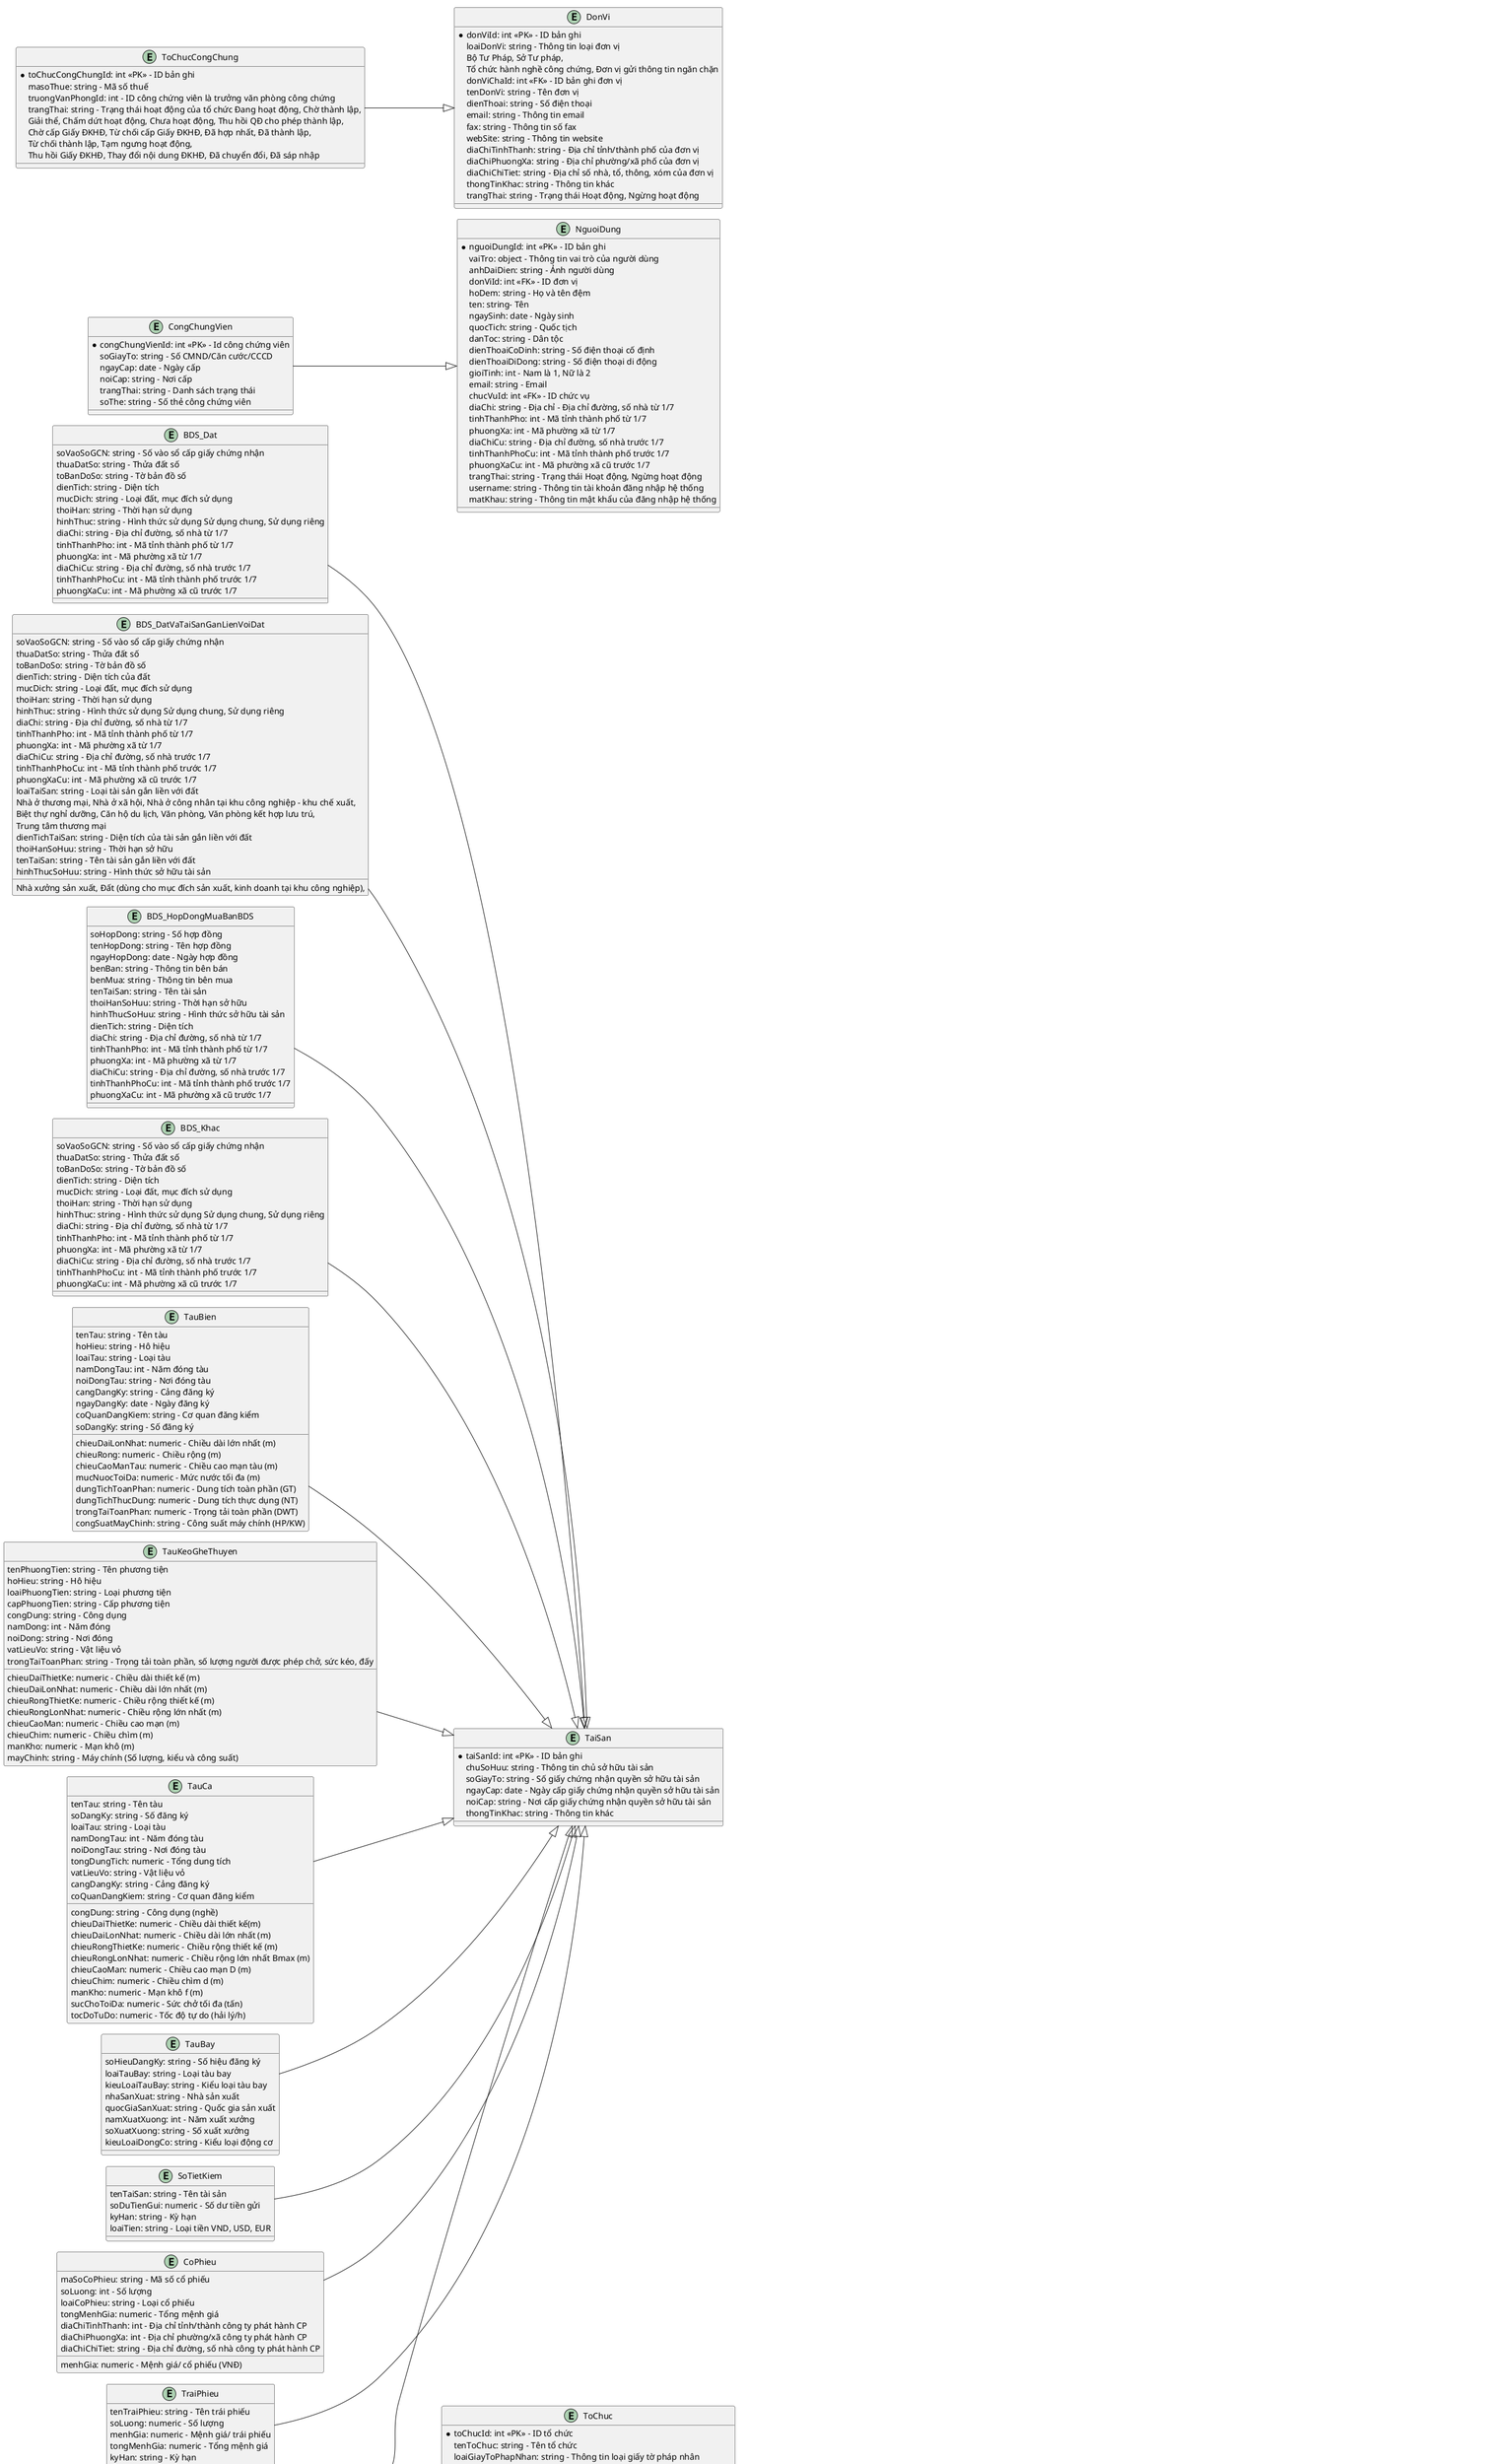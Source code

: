 @startuml ldm
!pragma layout smetana
left to right direction

entity HoSoCongChung
entity YeuCauMoHoSo
entity YeuCauChuyenQuyenSoHuuHoSo
entity YeuCauKhoiPhucDuLieu
entity TaiSan
entity CaNhan
entity ToChuc
entity ThongTinNganChan
entity ThongTinGiaiToa
entity CongChungVien
entity ChungChiHanhNghe
entity ChuKySo
entity ToChucCongChung
entity DonVi
entity NguoiDung
entity VaiTro
entity QuyenChucNang
entity ThongBao
entity HuongDanSuDung
entity CauHoi
entity File

entity HoSoCongChung {
    *hoSoID: int <<PK>> - ID bản ghi
    ngayCongChung: datetime - Thời gian công chứng
    soCongChung: string - Số công chứng
    loaiGiaoDichId: int <<FK>> - ID bản ghi loại giao dịch
    tenGiaoDichId: int <<FK>> - ID bản ghi tên giao dịch
    noiDungGiaoDich: string - Nội dung giao dịch
    giaTri: numeric - Giá trị giao dịch
    thongTinBenLienQuan: object - thông tin bên liên quan cá nhân/tổ chức
    taiSan: object - thông tin tài sản
    congChungVienId: int <<FK>> - ID công chứng viên
    toChucCongChungId: int <<FK>> - ID tổ chức công chứng
    diaDiemCongChung: string - địa điểm công chứng
    phiCongChung: numeric - Phí công chứng
    thuLaoCongChung: numeric - Thù lao công chứng
    fileVanBanCongChungDienTuId: int <<FK>> - ID file
    fileHoSoLuuTruDienTuId: int <<FK>> - ID file
    giaoDichCongChunglienQuanID: int <<FK>> - ID hồ sơ công chứng khác 
    ghiChu: string - Ghi chú
    trangThai: string - Trạng thái hồ sơ Lưu nháp, Lưu chính thức
}
entity HoSoCongChungGiay {
    phuongThucCongChung: string - Công chứng giấy
    fileVanBanCongChungDienTuId: int <<FK>> - ID file
    fileHoSoLuuTruDienTuId: int <<FK>> - ID file
    giaoDichCongChunglienQuanID: int <<FK>> - ID hồ sơ công chứng khác 
    nguoiChuyenDoiId: int <<FK>> - ID công chứng viên thực hiện
    chuyển đổi văn bản công chứng giấy sang điện tử
    thoiGianChuyenDoi: datetime - thời gian chuyển đổi
    văn bản công chứng giấy sang điện tử

}

entity HoSoCongChungDienTu {
    phuongThucCongChung: string - Công chứng điện tử trực tiếp, Công chứng điện tử trực tuyến
    fileVanBanCongChungDienTuId: int <<FK>> - ID file
    fileHoSoKhac: object - thông tin các thành phần khác của file
}

entity HoSoCongChung_TheChap
{
    thoiHanGiaiChap: string - Thời hạn giải chấp giao dịch thế chấp
    ngayGiaiChap: date - Ngày giải chấp giao dịch thế chấp
    trangThaiGiaiChap: string - 
    Chưa giải chấp, Giải chấp một phần, Đã giải chấp
    ghiChuGiaiChap: string - Ghi chú giải chấp
}

entity HoSoCongChung_UyQuyen
{
    thoiHan: date - thời hạn của giao dịch là thuê mượn,
    cầm cố, bảo lãnh, ủy quyền, vay
}
entity HoSoCongChung_lienQuan
{
    quanHeHoSoCongChungId: int <<PK>> - ID bản ghi
    hoSoCongChungChinhId: int <<FK>> - ID hồ sơ công chứng chính
    hoSoCongChungLienQuanId: int <<FK>> - ID hồ sơ công chứng liên quan
    loaiQuanHe: string - Quan hệ giữa 2 hồ sơ công chứng Hủy, Phụ lục
}

entity TaiSan
{
    *taiSanId: int <<PK>> - ID bản ghi
    chuSoHuu: string - Thông tin chủ sở hữu tài sản
    soGiayTo: string - Số giấy chứng nhận quyền sở hữu tài sản
    ngayCap: date - Ngày cấp giấy chứng nhận quyền sở hữu tài sản
    noiCap: string - Nơi cấp giấy chứng nhận quyền sở hữu tài sản
    thongTinKhac: string - Thông tin khác
}
entity BDS_Dat{
    soVaoSoGCN: string - Số vào sổ cấp giấy chứng nhận
    thuaDatSo: string - Thửa đất số
    toBanDoSo: string - Tờ bản đồ số
    dienTich: string - Diện tích
    mucDich: string - Loại đất, mục đích sử dụng
    thoiHan: string - Thời hạn sử dụng
    hinhThuc: string - Hình thức sử dụng Sử dụng chung, Sử dụng riêng
    diaChi: string - Địa chỉ đường, số nhà từ 1/7
    tinhThanhPho: int - Mã tỉnh thành phố từ 1/7
    phuongXa: int - Mã phường xã từ 1/7
    diaChiCu: string - Địa chỉ đường, số nhà trước 1/7
    tinhThanhPhoCu: int - Mã tỉnh thành phố trước 1/7
    phuongXaCu: int - Mã phường xã cũ trước 1/7
}
entity BDS_DatVaTaiSanGanLienVoiDat{
    soVaoSoGCN: string - Số vào sổ cấp giấy chứng nhận
    thuaDatSo: string - Thửa đất số
    toBanDoSo: string - Tờ bản đồ số
    dienTich: string - Diện tích của đất
    mucDich: string - Loại đất, mục đích sử dụng
    thoiHan: string - Thời hạn sử dụng
    hinhThuc: string - Hình thức sử dụng Sử dụng chung, Sử dụng riêng
    diaChi: string - Địa chỉ đường, số nhà từ 1/7
    tinhThanhPho: int - Mã tỉnh thành phố từ 1/7
    phuongXa: int - Mã phường xã từ 1/7
    diaChiCu: string - Địa chỉ đường, số nhà trước 1/7
    tinhThanhPhoCu: int - Mã tỉnh thành phố trước 1/7
    phuongXaCu: int - Mã phường xã cũ trước 1/7
    loaiTaiSan: string - Loại tài sản gắn liền với đất
    Nhà xưởng sản xuất, Đất (dùng cho mục đích sản xuất, kinh doanh tại khu công nghiệp),
    Nhà ở thương mại, Nhà ở xã hội, Nhà ở công nhân tại khu công nghiệp - khu chế xuất,
    Biệt thự nghỉ dưỡng, Căn hộ du lịch, Văn phòng, Văn phòng kết hợp lưu trú,
    Trung tâm thương mại
    dienTichTaiSan: string - Diện tích của tài sản gắn liền với đất
    thoiHanSoHuu: string - Thời hạn sở hữu
    tenTaiSan: string - Tên tài sản gắn liền với đất
    hinhThucSoHuu: string - Hình thức sở hữu tài sản
}
entity BDS_HopDongMuaBanBDS{
    soHopDong: string - Số hợp đồng
    tenHopDong: string - Tên hợp đồng
    ngayHopDong: date - Ngày hợp đồng
    benBan: string - Thông tin bên bán
    benMua: string - Thông tin bên mua
    tenTaiSan: string - Tên tài sản
    thoiHanSoHuu: string - Thời hạn sở hữu
    hinhThucSoHuu: string - Hình thức sở hữu tài sản
    dienTich: string - Diện tích
    diaChi: string - Địa chỉ đường, số nhà từ 1/7
    tinhThanhPho: int - Mã tỉnh thành phố từ 1/7
    phuongXa: int - Mã phường xã từ 1/7
    diaChiCu: string - Địa chỉ đường, số nhà trước 1/7
    tinhThanhPhoCu: int - Mã tỉnh thành phố trước 1/7
    phuongXaCu: int - Mã phường xã cũ trước 1/7
}
entity BDS_Khac{
    soVaoSoGCN: string - Số vào sổ cấp giấy chứng nhận
    thuaDatSo: string - Thửa đất số
    toBanDoSo: string - Tờ bản đồ số
    dienTich: string - Diện tích
    mucDich: string - Loại đất, mục đích sử dụng
    thoiHan: string - Thời hạn sử dụng
    hinhThuc: string - Hình thức sử dụng Sử dụng chung, Sử dụng riêng
    diaChi: string - Địa chỉ đường, số nhà từ 1/7
    tinhThanhPho: int - Mã tỉnh thành phố từ 1/7
    phuongXa: int - Mã phường xã từ 1/7
    diaChiCu: string - Địa chỉ đường, số nhà trước 1/7
    tinhThanhPhoCu: int - Mã tỉnh thành phố trước 1/7
    phuongXaCu: int - Mã phường xã cũ trước 1/7
}
entity TauBien{
    tenTau: string - Tên tàu
    hoHieu: string - Hô hiệu
    loaiTau: string - Loại tàu
    namDongTau: int - Năm đóng tàu
    noiDongTau: string - Nơi đóng tàu
    chieuDaiLonNhat: numeric - Chiều dài lớn nhất (m)
    chieuRong: numeric - Chiều rộng (m)
    chieuCaoManTau: numeric - Chiều cao mạn tàu (m)
    mucNuocToiDa: numeric - Mức nước tối đa (m)
    dungTichToanPhan: numeric - Dung tích toàn phần (GT)
    dungTichThucDung: numeric - Dung tích thực dụng (NT)
    trongTaiToanPhan: numeric - Trọng tải toàn phần (DWT)
    congSuatMayChinh: string - Công suất máy chính (HP/KW)
    cangDangKy: string - Cảng đăng ký
    ngayDangKy: date - Ngày đăng ký
    coQuanDangKiem: string - Cơ quan đăng kiểm
    soDangKy: string - Số đăng ký
}
entity TauKeoGheThuyen{
    tenPhuongTien: string - Tên phương tiện
    hoHieu: string - Hô hiệu
    loaiPhuongTien: string - Loại phương tiện
    capPhuongTien: string - Cấp phương tiện
    congDung: string - Công dụng
    namDong: int - Năm đóng
    noiDong: string - Nơi đóng
    chieuDaiThietKe: numeric - Chiều dài thiết kế (m)
    chieuDaiLonNhat: numeric - Chiều dài lớn nhất (m)
    chieuRongThietKe: numeric - Chiều rộng thiết kế (m)
    chieuRongLonNhat: numeric - Chiều rộng lớn nhất (m)
    chieuCaoMan: numeric - Chiều cao mạn (m)
    chieuChim: numeric - Chiều chìm (m)
    manKho: numeric - Mạn khô (m)
    vatLieuVo: string - Vật liệu vỏ
    mayChinh: string - Máy chính (Số lượng, kiểu và công suất)
    trongTaiToanPhan: string - Trọng tải toàn phần, số lượng người được phép chở, sức kéo, đấy
}
entity TauCa{
    tenTau: string - Tên tàu
    soDangKy: string - Số đăng ký
    loaiTau: string - Loại tàu
    congDung: string - Công dụng (nghề)
    namDongTau: int - Năm đóng tàu
    noiDongTau: string - Nơi đóng tàu
    chieuDaiThietKe: numeric - Chiều dài thiết kế(m)
    chieuDaiLonNhat: numeric - Chiều dài lớn nhất (m)
    chieuRongThietKe: numeric - Chiều rộng thiết kế (m)
    chieuRongLonNhat: numeric - Chiều rộng lớn nhất Bmax (m)
    chieuCaoMan: numeric - Chiều cao mạn D (m)
    chieuChim: numeric - Chiều chìm d (m)
    manKho: numeric - Mạn khô f (m)
    tongDungTich: numeric - Tổng dung tích
    vatLieuVo: string - Vật liệu vỏ
    sucChoToiDa: numeric - Sức chở tối đa (tấn)
    tocDoTuDo: numeric - Tốc độ tự do (hải lý/h)
    cangDangKy: string - Cảng đăng ký
    coQuanDangKiem: string - Cơ quan đăng kiểm
}
entity TauBay{
    soHieuDangKy: string - Số hiệu đăng ký
    loaiTauBay: string - Loại tàu bay
    kieuLoaiTauBay: string - Kiểu loại tàu bay
    nhaSanXuat: string - Nhà sản xuất
    quocGiaSanXuat: string - Quốc gia sản xuất
    namXuatXuong: int - Năm xuất xưởng
    soXuatXuong: string - Số xuất xưởng
    kieuLoaiDongCo: string - Kiểu loại động cơ
}
entity SoTietKiem{
    tenTaiSan: string - Tên tài sản
    soDuTienGui: numeric - Số dư tiền gửi
    kyHan: string - Kỳ hạn
    loaiTien: string - Loại tiền VND, USD, EUR
}
entity CoPhieu{
    maSoCoPhieu: string - Mã số cổ phiếu
    soLuong: int - Số lượng
    loaiCoPhieu: string - Loại cổ phiếu
    menhGia: numeric - Mệnh giá/ cổ phiếu (VNĐ)
    tongMenhGia: numeric - Tổng mệnh giá
    diaChiTinhThanh: int - Địa chỉ tỉnh/thành công ty phát hành CP
    diaChiPhuongXa: int - Địa chỉ phường/xã công ty phát hành CP
    diaChiChiTiet: string - Địa chỉ đường, số nhà công ty phát hành CP
}
entity TraiPhieu{
    tenTraiPhieu: string - Tên trái phiếu
    soLuong: numeric - Số lượng
    menhGia: numeric - Mệnh giá/ trái phiếu
    tongMenhGia: numeric - Tổng mệnh giá
    kyHan: string - Kỳ hạn
    loaiTraiPhieu: string - Loại trái phiếu
}
entity TaiSanKhac{
    tenTaiSan: string - Tên tài sản
    thongTinTaiSan: string - Thông tin tài sản
}



entity CaNhan
{
    *caNhanId: int <<PK>> - ID cá nhân
    hoTen: string - Họ tên cá nhân
    ngaySinh: date - Ngày sinh
    soGiayToNhanThan: string - Số CMND/CCCD/Hộ chiếu
    ngayCap: date - Ngày cấp
    noiCap: string - Nơi cấp
    diaChi: string - Địa chỉ đường, số nhà từ 1/7
    tinhThanhPho: int - Mã tỉnh thành phố từ 1/7
    phuongXa: int - Mã phường xã từ 1/7
    diaChiCu: string - Địa chỉ đường, số nhà trước 1/7
    tinhThanhPhoCu: int - Mã tỉnh thành phố trước 1/7
    phuongXaCu: int - Mã phường xã cũ trước 1/7
    soDienThoai: string - Số điện thoại
    gioiTinh: int - Nam là 1, Nữ là 2
    email: string - Email
    quocTich: string - Quốc tịch
    thongtinKhac: string - thông tin khác
}
entity ToChuc
{
    *toChucId: int <<PK>> - ID tổ chức
    tenToChuc: string - Tên tổ chức
    loaiGiayToPhapNhan: string - Thông tin loại giấy tờ pháp nhân
    Giấy chứng nhận đăng ký hoạt động chi nhánh/phòng giao dịch,
    Giấy chứng nhận đăng ký doanh nghiệp,
    Giấy chứng nhận đăng ký kinh doanh
    soGiayToPhapNhan: string - Số giấy tờ pháp nhân
    ngayCap: date - Ngày cấp
    noiCap: string - Nơi cấp
    soDienThoaiToChuc: string - Số điện thoại của tổ chức
    diaChiToChuc: string - Địa chỉ đường, số nhà của tổ chức từ 1/7
    tinhThanhPhoToChuc: int - Mã tỉnh thành phố của tổ chức từ 1/7
    phuongXaToChuc: int - Mã phường xã của tổ chức từ 1/7
    diaChiCuToChuc: string - Địa chỉ đường, số nhà của tổ chức trước 1/7
    tinhThanhPhoCuToChuc: int - Mã tỉnh thành phố của tổ chức trước 1/7
    phuongXaCuToChuc: int - Mã phường xã cũ của tổ chức trước 1/7
    nguoiDaiDien: string - Người đại diện
    chucVuNguoiDaiDien: string - Chức vụ người đại diện
    ngaySinh: date - Ngày sinh người đại diện
    loaiGiayToNhanThan: string - Loại giấy tờ nhân thân
    Căn cước, Căn cước công dân, CMND, Hộ chiếu
    soGiayToNhanThan: string - Số CMND/CCCD/Hộ chiếu
    ngayCap: date - Ngày cấp
    noiCap: string - Nơi cấp
    diaChiNguoiDaiDien: string - Địa chỉ đường, số nhà từ 1/7
    tinhThanhPhoNguoiDaiDien: int - Mã tỉnh thành phố từ 1/7
    phuongXaNguoiDaiDien: int - Mã phường xã từ 1/7
    diaChiCuNguoiDaiDien: string - Địa chỉ đường, số nhà trước 1/7
    tinhThanhPhoCuNguoiDaiDien: int - Mã tỉnh thành phố trước 1/7
    phuongXaCuNguoiDaiDien: int - Mã phường xã cũ trước 1/7
    gioiTinh: int - Nam là 1, Nữ là 2
    quocTich: string - Quốc tịch
    thongtinKhac: string - thông tin khác
}

entity File
{
    *fileId: int <<PK>> - ID bản ghi file
    tenFile: string - Tên file
    moTa: string - Mô tả file
    duongDan: string - Đường dẫn lưu trữ file
    kichThuoc: numeric - Kích thước file (bytes)
    dinhDang: string - Định dạng file (pdf, doc, jpg, etc.)
    loaiFile: string - Loại file (Văn bản công chứng, Hồ sơ lưu trữ, Hồ sơ khác, Giấy tờ pháp lý, etc.)
}

entity ThongTinNganChan{
    *nganChanId: int <<PK>> - ID bản ghi
    loaiThongTin: string - Loại thông tin 
    Thông tin ngăn chặn; Cảnh báo rủi ro
    fileThongTinNganChanId: int <<FK>> - ID file
    donViGuiYeuCauId: int <<FK>> - ID đơn vị gửi yêu cầu ngăn chặn
    soVanBan: string - Số văn bản ban hành
    ngayBanHanh: date - Ngày ban hành văn bản
    soVanBanDen: string - Số văn bản đến
    ngayVanBanDen: date - Ngày văn bản đến
    trichYeu: string - Trích yếu văn bản
    ghiChu: string - Ghi chú
    taiSan: object - Thông tin tài sản
    caNhan: object - Thông tin cá nhân
    toChuc: object - Thông tin tổ chức
}

entity ThongTinGiaiToa{
    *giaiToaId: int <<PK>> - ID bản ghi
    donViGuiYeuCauId: int <<FK>> - ID đơn vị gửi yêu cầu giải tỏa
    soVanBan: string - Số văn bản ban hành
    ngayBanHanh: date - Ngày ban hành văn bản
    soVanBanDen: string - Số văn bản đến
    ngayNhan: date - Ngày nhận văn bản giải tỏa
    ngayNhap: date - Ngày nhập văn bản giải tỏa
    trichYeu: string - Trích yếu văn bản
    ghiChu: string - Ghi chú
    fileThongTinNganChanId: int <<FK>> - ID file
    taiSan: object - Thông tin tài sản
    caNhan: object - Thông tin cá nhân
    toChuc: object - Thông tin tổ chức
}

entity YeuCauMoHoSo{
    *yeuCauMoHoSoId: int <<PK>> - ID bản ghi
    nguoiYeuCauId: int <<FK>> - ID người dùng gửi yêu cầu mở hồ sơ
    emailNhanHoSo: string - Email người nhận kết quả mở hồ sơ
    hoSoCongChungId: int <<FK>> - ID hồ sơ công chứng
    ngayYeuCau: date - Thời gian yêu cầu mở hồ sơ công chứng
    nguoiDuyetId: int <<FK>> - ID người dùng phê duyệt yêu cầu mở hồ sơ
    trangThai: string - Trạng thái Chờ duyệt, Duyệt, Từ chối
}
entity YeuCauChuyenQuyenSoHuuHoSo{
    *yeuCauChuyenQuyenSoHuuHoSoId: int <<PK>> - ID bản ghi
    nguoiYeuCauId: int <<FK>> - ID người dùng yêu cầu chuyển quyền sở hữu
    toChucChuyenSoHuuId: int <<FK>> - ID tổ chức công chứng chuyển quyền sở hữu
    toChucNhanQuyenSoHuuId: int <<FK>> - ID tổ chức công chứng nhận quyền sở hữu
    ngayYeuCau: date - Thời gian yêu cầu mở hồ sơ công chứng
    hoSoCongChung: object - Thông tin hồ sơ công chứng
    nguoiDuyetId: int <<FK>> - ID người dùng phê duyệt yêu cầu chuyển quyền sở hữu hồ sơ
    trangThai: string - Trạng thái Chờ duyệt, Duyệt, Từ chối
}
entity YeuCauKhoiPhucDuLieu{
    *yeuCauKhoiPhucDuLieuId: int <<PK>> - ID bản ghi
    nguoiYeuCauId: int <<FK>> - ID người dùng yêu cầu khôi phục dữ liệu
    toChucCongChungId: int <<FK>> - ID tổ chức công chứng yêu cầu khôi phục dữ liệu
    ngayYeuCau: date - Thời gian yêu cầu mở hồ sơ công chứng
    thoiGianTu: date - Thời gian khôi phục dữ liệu từ
    thoiGianDen: date - Thời gian khôi phục dữ liệu đến
    nguoiDuyetId: int <<FK>> - ID người dùng phê duyệt yêu cầu khôi phục dữ liệu
    hoSoCongChung: object - Thông tin hồ sơ công chứng
    trangThai: string - Trạng thái Chờ duyệt, Duyệt, Từ chối
}
' Quản lý đơn vị
entity DonVi
{
    *donViId: int <<PK>> - ID bản ghi
    loaiDonVi: string - Thông tin loại đơn vị 
    Bộ Tư Pháp, Sở Tư pháp, 
    Tổ chức hành nghề công chứng, Đơn vị gửi thông tin ngăn chặn
    donViChaId: int <<FK>> - ID bản ghi đơn vị
    tenDonVi: string - Tên đơn vị
    dienThoai: string - Số điện thoại 
    email: string - Thông tin email
    fax: string - Thông tin số fax
    webSite: string - Thông tin website
    diaChiTinhThanh: string - Địa chỉ tỉnh/thành phố của đơn vị
    diaChiPhuongXa: string - Địa chỉ phường/xã phố của đơn vị
    diaChiChiTiet: string - Địa chỉ số nhà, tổ, thông, xóm của đơn vị
    thongTinKhac: string - Thông tin khác
    trangThai: string - Trạng thái Hoạt động, Ngừng hoạt động
}
' Quản lý tổ chức hành nghề công chứng
entity ToChucCongChung {
    *toChucCongChungId: int <<PK>> - ID bản ghi
    masoThue: string - Mã số thuế
    truongVanPhongId: int - ID công chứng viên là trưởng văn phòng công chứng
    trangThai: string - Trạng thái hoạt động của tổ chức Đang hoạt động, Chờ thành lập, 
    Giải thể, Chấm dứt hoạt động, Chưa hoạt động, Thu hồi QĐ cho phép thành lập, 
    Chờ cấp Giấy ĐKHĐ, Từ chối cấp Giấy ĐKHĐ, Đã hợp nhất, Đã thành lập, 
    Từ chối thành lập, Tạm ngưng hoạt động, 
    Thu hồi Giấy ĐKHĐ, Thay đổi nội dung ĐKHĐ, Đã chuyển đổi, Đã sáp nhập
}

' Quản lý người dùng và vai trò
entity NguoiDung
{
    *nguoiDungId: int <<PK>> - ID bản ghi
    vaiTro: object - Thông tin vai trò của người dùng
    anhDaiDien: string - Ảnh người dùng
    donViId: int <<FK>> - ID đơn vị
    hoDem: string - Họ và tên đệm
    ten: string- Tên
    ngaySinh: date - Ngày sinh
    quocTich: string - Quốc tịch
    danToc: string - Dân tộc
    dienThoaiCoDinh: string - Số điện thoại cố định
    dienThoaiDiDong: string - Số điện thoại di động
    gioiTinh: int - Nam là 1, Nữ là 2
    email: string - Email
    chucVuId: int <<FK>> - ID chức vụ
    diaChi: string - Địa chỉ - Địa chỉ đường, số nhà từ 1/7
    tinhThanhPho: int - Mã tỉnh thành phố từ 1/7
    phuongXa: int - Mã phường xã từ 1/7
    diaChiCu: string - Địa chỉ đường, số nhà trước 1/7
    tinhThanhPhoCu: int - Mã tỉnh thành phố trước 1/7
    phuongXaCu: int - Mã phường xã cũ trước 1/7
    trangThai: string - Trạng thái Hoạt động, Ngừng hoạt động
    username: string - Thông tin tài khoản đăng nhập hệ thống
    matKhau: string - Thông tin mật khẩu của đăng nhập hệ thống
}

entity CongChungVien {
    *congChungVienId: int <<PK>> - Id công chứng viên
    soGiayTo: string - Số CMND/Căn cước/CCCD 
    ngayCap: date - Ngày cấp
    noiCap: string - Nơi cấp
    trangThai: string - Danh sách trạng thái
    soThe: string - Số thẻ công chứng viên
}

entity ChungChiHanhNghe {
    *chungChiId: int <<PK>> - ID bản ghi
    congChungVienId: int <<FK>> - ID công chứng viên
    soChungChi: string - Số chứng chỉ
    ngayCap: date - Ngày cấp
    ngayHieuLuc: date - Ngày hiệu lực
    ngayHetHan: date - Ngày hết hạn
    donViCap: string - Đơn vị cấp
    trangThai: string - Đang có hiệu lực, Bị thu hồi, Đã hủy, Đang xử lý
    fileDinhKem: string - File đính kèm
}

entity ChuKySo {
    *chuKySoId: int <<PK>> - Id thông tin đăng ký chữ ký số, tự động tăng
    congChungVienId: int <<FK>> - Id công chứng viên
    toChucCongChungId: int <<FK>> - ID tổ chức công chứng
    soSerial: string - Số serial
    loaiChuKySo: string - Loại chữ ký số cá nhân/tổ chức
    ngayHieuLuc: date - Ngày hiệu lực
    ngayKetThuc: date - Ngày hết hạn
    nhaCungCap: string - Tên nhà cung cấp
    trangThai: string - Trạng thái phê duyệt thông tin đăng ký chữ ký số
    thoiGianGui: datetime - Thời gian gửi thông tin
    nguoiGui: string - Người gửi thông tin
    thoiGianDuyet: datetime - Thời gian duyệt
    nguoiDuyet: string - Người duyệt
    fileDinhKem: string - link file đính kèm
}
entity VaiTro
{
    vaiTroId: int <<PK>> - ID bản ghi
    tenVaiTro: string - Tên vai trò
    moTa: string - Thông tin mô tả
    ngayTao: datetime - Ngày tạo bản ghi
    nguoiTao: int <<FK>> - ID người dùng thêm mới bản ghi
    ngayCapNhat: datetime - Ngày cập nhật bản ghi
    nguoiCapNhat: int <<FK>> - ID người dùng cập nhật bản ghi
    quyenChucNangId: object - Thông tin quyền chức năng
}
entity QuyenChucNang
{
    quyenChucNangId: int <<PK>> - ID bản ghi
    tenQuyen: string - Tên quyền chức năng
}

' Quản lý thông báo
entity ThongBao
{
    thongBaoId: int <<PK>> - ID bản ghi
    loaiThongBao: string - Loại thông báo Thông báo nội bộ,
    Thông báo gửi STP, Thông báo gửi TCHNCC
    tieuDe: string - Tiêu đề thông báo
    noiDung: string - Nội dung thông báo
    fileThongBaoId: int <<FK>> - ID File
}

' Quản lý hướng dẫn sử dụng
entity HuongDanSuDung
{
    huongDanSuDungId: int <<PK>> - ID bản ghi
    tieuDe: string - Tiêu đề hướng dẫn sử dụng
    noiDung: string - Nội dung thông báo
    fileHuongDanSuDungId: int <<FK>> - ID File
}

'Quản lý câu hỏi thường gặp
entity CauHoi
{
    cauHoiId: int <<PK>> - ID bản ghi
    cauHoi: string - Nội dung câu hỏi
    giaiDap: string - Nội dung câu trả lời
}

HoSoCongChung_lienQuan --|> HoSoCongChung
HoSoCongChung_TheChap --|> HoSoCongChung
HoSoCongChung_UyQuyen --|> HoSoCongChung
HoSoCongChungGiay --|> HoSoCongChung
HoSoCongChungDienTu --|> HoSoCongChung

BDS_Dat --|> TaiSan
BDS_DatVaTaiSanGanLienVoiDat --|> TaiSan
BDS_HopDongMuaBanBDS --|> TaiSan
BDS_Khac --|> TaiSan
TauBien --|> TaiSan
TauKeoGheThuyen --|> TaiSan
TauCa --|> TaiSan
TauBay --|> TaiSan
SoTietKiem --|> TaiSan
CoPhieu --|> TaiSan
TraiPhieu --|> TaiSan
TaiSanKhac --|> TaiSan

HoSoCongChung_TheChap --|> HoSoCongChungGiay
HoSoCongChung_TheChap --|> HoSoCongChungDienTu

HoSoCongChungGiay --|> HoSoCongChung
HoSoCongChungDienTu --|> HoSoCongChung

CongChungVien --|> NguoiDung
ToChucCongChung --|> DonVi


@enduml
